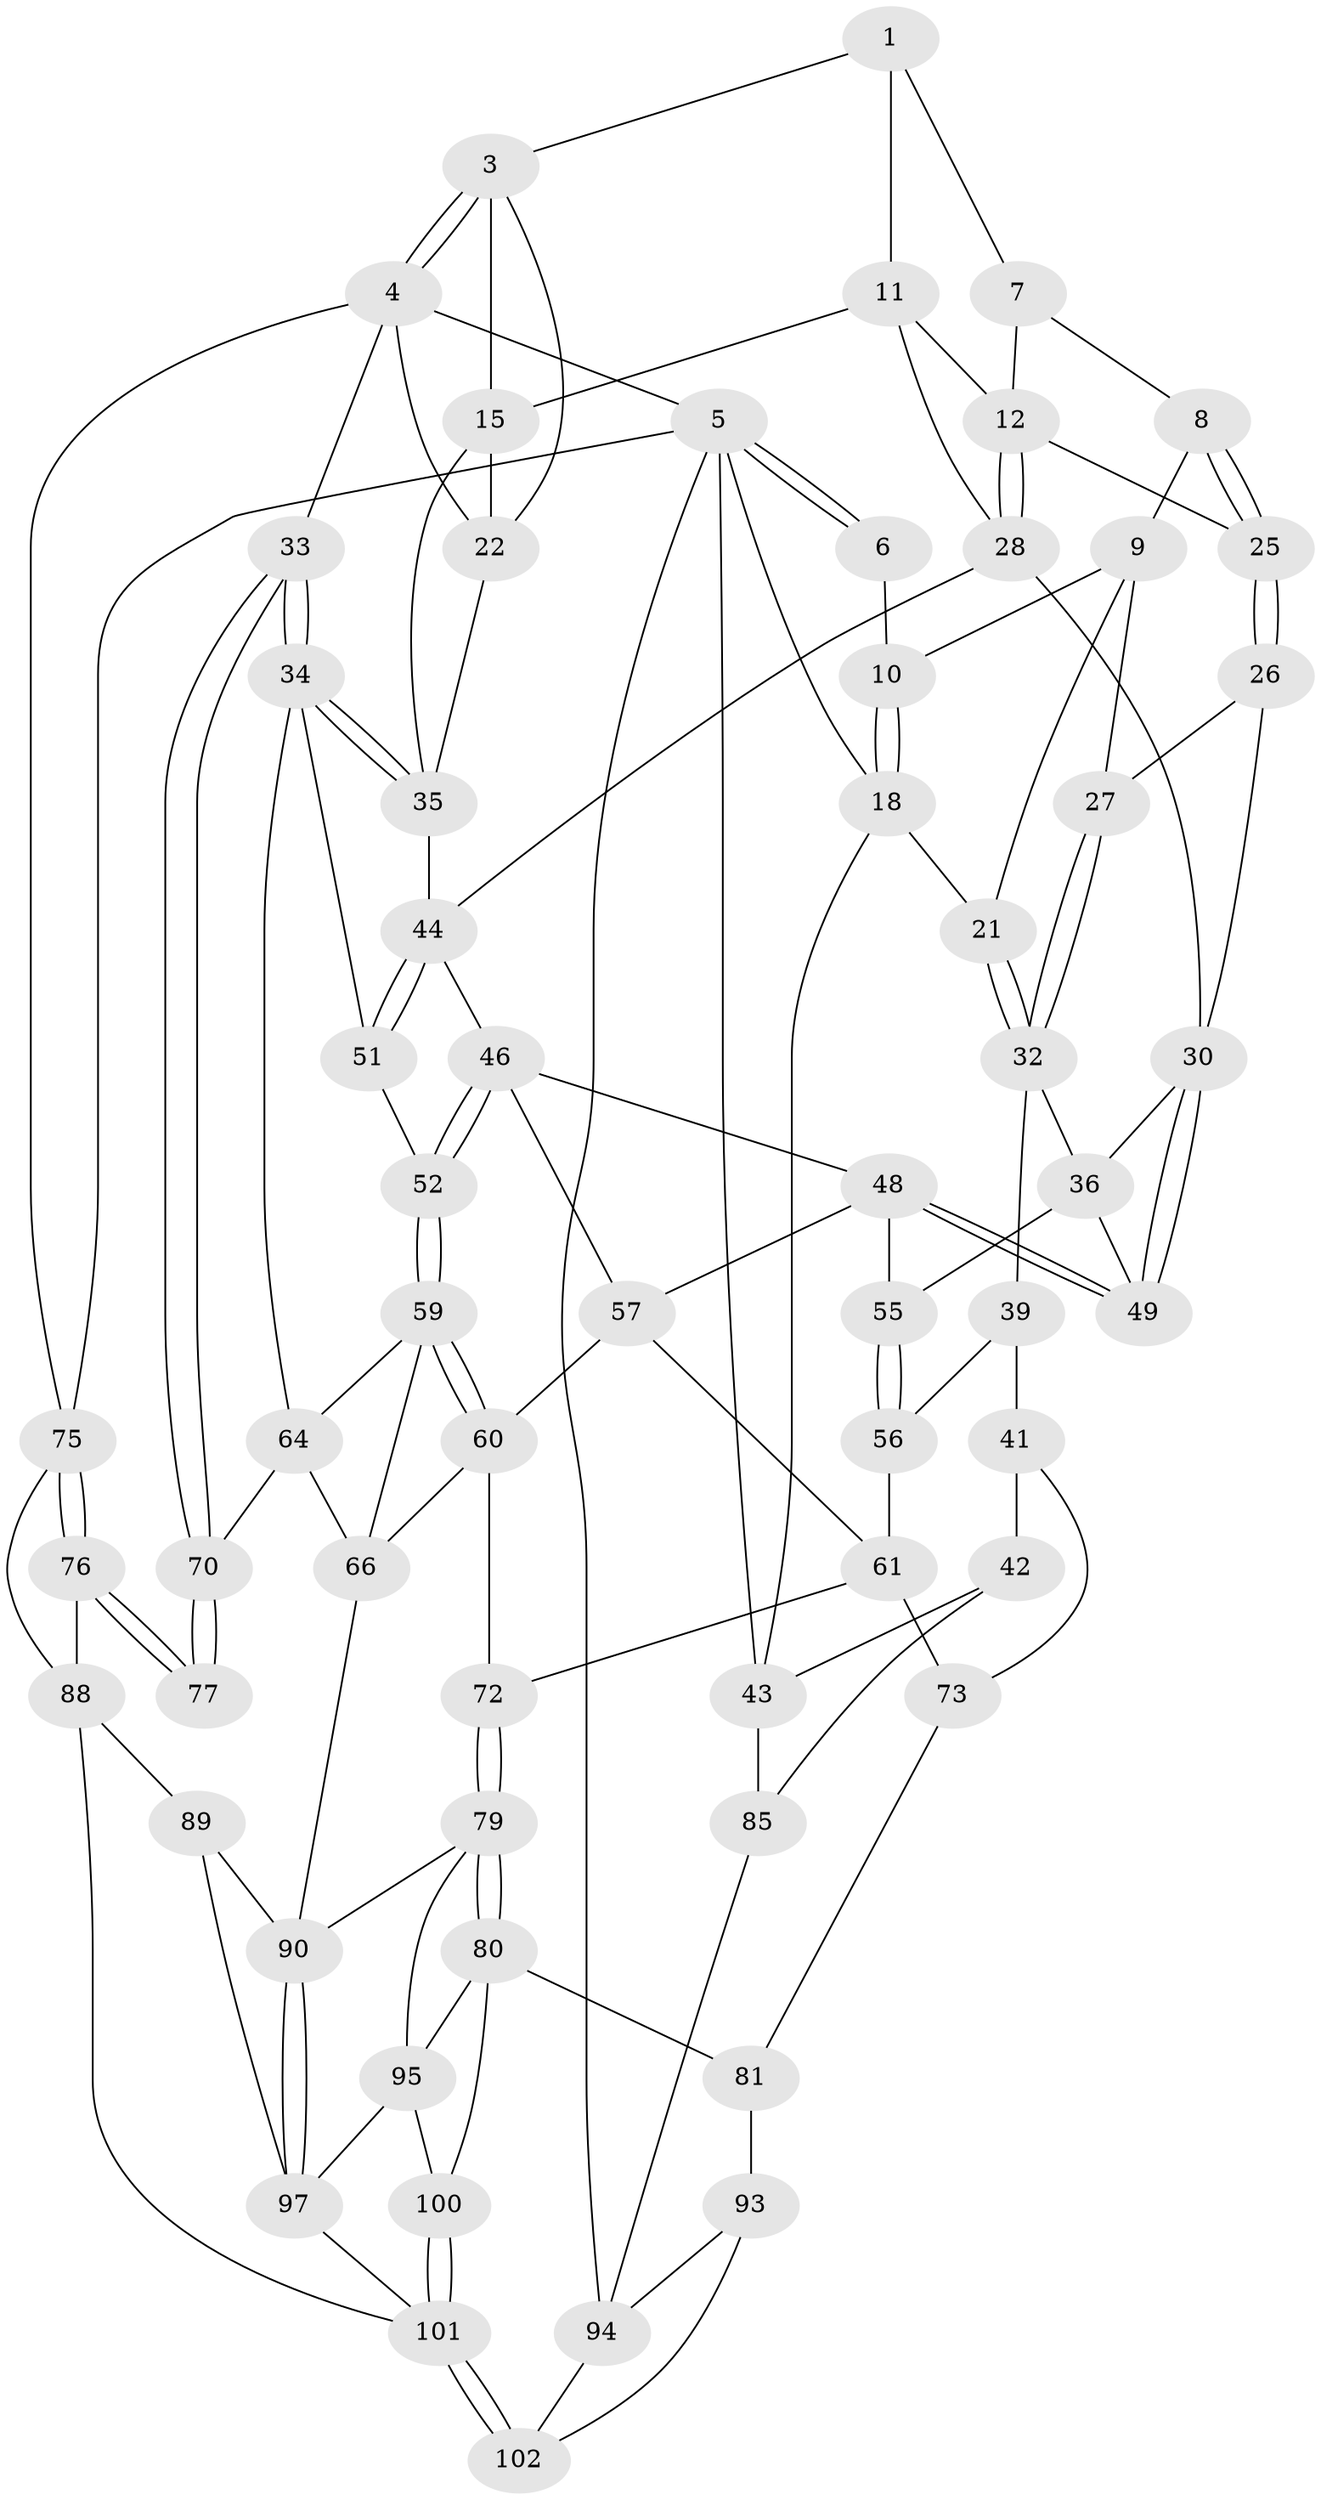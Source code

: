// original degree distribution, {3: 0.018867924528301886, 5: 0.4528301886792453, 4: 0.27358490566037735, 6: 0.25471698113207547}
// Generated by graph-tools (version 1.1) at 2025/11/02/27/25 16:11:52]
// undirected, 63 vertices, 138 edges
graph export_dot {
graph [start="1"]
  node [color=gray90,style=filled];
  1 [pos="+0.4587594082988348+0",super="+2"];
  3 [pos="+0.7798658323602302+0",super="+14"];
  4 [pos="+1+0",super="+23"];
  5 [pos="+0+0",super="+84"];
  6 [pos="+0.050439770559427444+0"];
  7 [pos="+0.45299782396279875+0"];
  8 [pos="+0.3766611920791651+0.06523895720618472"];
  9 [pos="+0.32776122987288403+0.07198523126350378",super="+20"];
  10 [pos="+0.12471024959840199+0"];
  11 [pos="+0.6127198169334761+0",super="+17"];
  12 [pos="+0.5431675384648667+0.14777632911582725",super="+13"];
  15 [pos="+0.7448177753578337+0.17998454994176208",super="+16"];
  18 [pos="+0.11740883711176157+0.15769428352384718",super="+19"];
  21 [pos="+0.12775108331171586+0.16337711435562935"];
  22 [pos="+0.9345434605703954+0.10868855457533137",super="+24"];
  25 [pos="+0.40209212068589995+0.1305180581624413"];
  26 [pos="+0.3840854738583513+0.19493496324068085"];
  27 [pos="+0.3082249615865199+0.20578770088158696"];
  28 [pos="+0.5972295462270981+0.21559142657767125",super="+29"];
  30 [pos="+0.4869614918707114+0.3103222760469966",super="+31"];
  32 [pos="+0.2226543093601095+0.35302110795209535",super="+37"];
  33 [pos="+1+0.41003635252481746"];
  34 [pos="+1+0.38839883765314015",super="+53"];
  35 [pos="+0.9928445499364901+0.3091987730462695",super="+38"];
  36 [pos="+0.29472205278913205+0.3529185760289736",super="+50"];
  39 [pos="+0.2164858879010101+0.38780919570746253",super="+40"];
  41 [pos="+0.10313290224469474+0.5046863252584723",super="+74"];
  42 [pos="+0+0.5079959183638312",super="+78"];
  43 [pos="+0+0.4836368412580066",super="+83"];
  44 [pos="+0.7547901552417995+0.3400546675669084",super="+45"];
  46 [pos="+0.617450780547671+0.4326683613765158",super="+47"];
  48 [pos="+0.5087819111625516+0.43137346873376964",super="+54"];
  49 [pos="+0.47961049175830833+0.3500518735381283"];
  51 [pos="+0.7581280952862227+0.3570118667647468"];
  52 [pos="+0.6761669201354253+0.4666066426534428"];
  55 [pos="+0.38773137058478974+0.48600235453605606"];
  56 [pos="+0.3820657323299326+0.493032107365768",super="+63"];
  57 [pos="+0.5648932674232002+0.5669680019273825",super="+58"];
  59 [pos="+0.6828672740780427+0.48418213865420157",super="+65"];
  60 [pos="+0.6274486487489598+0.5640181432485938",super="+68"];
  61 [pos="+0.47124622043824577+0.6477307700586905",super="+62"];
  64 [pos="+0.8566352526521089+0.48547336408039654",super="+69"];
  66 [pos="+0.789724555586215+0.6723348919201705",super="+67"];
  70 [pos="+1+0.6450968855293722",super="+71"];
  72 [pos="+0.5383335509233357+0.6812578471370544"];
  73 [pos="+0.3701161491907667+0.7049417085633992"];
  75 [pos="+1+1"];
  76 [pos="+1+1",super="+87"];
  77 [pos="+1+1",super="+86"];
  79 [pos="+0.564534848323699+0.8319121873574339",super="+92"];
  80 [pos="+0.5031991079682316+0.8596357372511183",super="+96"];
  81 [pos="+0.43755714320666583+0.8320481318025182",super="+82"];
  85 [pos="+0.10806371426151443+0.8376646394910292"];
  88 [pos="+0.8157365839578496+0.8911064325990179",super="+105"];
  89 [pos="+0.7657409837692092+0.8730676277216738"];
  90 [pos="+0.7155857035397684+0.8303751798073468",super="+91"];
  93 [pos="+0.2334456807403869+0.9303057881916731",super="+99"];
  94 [pos="+0.11403967495750114+0.846308268262074",super="+104"];
  95 [pos="+0.6082155535323253+0.9085831589311598",super="+98"];
  97 [pos="+0.6468131617158166+0.9750055298977922",super="+103"];
  100 [pos="+0.527297544128057+0.9492735873179219"];
  101 [pos="+0.4028247838211704+1",super="+106"];
  102 [pos="+0.3167011426178757+1"];
  1 -- 7;
  1 -- 3;
  1 -- 11;
  3 -- 4;
  3 -- 4;
  3 -- 22;
  3 -- 15;
  4 -- 5;
  4 -- 75;
  4 -- 33;
  4 -- 22;
  5 -- 6;
  5 -- 6;
  5 -- 75;
  5 -- 18;
  5 -- 43;
  5 -- 94;
  6 -- 10;
  7 -- 8;
  7 -- 12;
  8 -- 9;
  8 -- 25;
  8 -- 25;
  9 -- 10;
  9 -- 27;
  9 -- 21;
  10 -- 18;
  10 -- 18;
  11 -- 12;
  11 -- 28;
  11 -- 15;
  12 -- 28;
  12 -- 28;
  12 -- 25;
  15 -- 35;
  15 -- 22;
  18 -- 21;
  18 -- 43;
  21 -- 32;
  21 -- 32;
  22 -- 35;
  25 -- 26;
  25 -- 26;
  26 -- 27;
  26 -- 30;
  27 -- 32;
  27 -- 32;
  28 -- 30;
  28 -- 44;
  30 -- 49;
  30 -- 49;
  30 -- 36;
  32 -- 36;
  32 -- 39;
  33 -- 34;
  33 -- 34;
  33 -- 70;
  33 -- 70;
  34 -- 35;
  34 -- 35;
  34 -- 64;
  34 -- 51;
  35 -- 44;
  36 -- 49;
  36 -- 55;
  39 -- 56 [weight=2];
  39 -- 41;
  41 -- 42 [weight=2];
  41 -- 73;
  42 -- 43;
  42 -- 85;
  43 -- 85;
  44 -- 51;
  44 -- 51;
  44 -- 46;
  46 -- 52;
  46 -- 52;
  46 -- 48;
  46 -- 57;
  48 -- 49;
  48 -- 49;
  48 -- 57;
  48 -- 55;
  51 -- 52;
  52 -- 59;
  52 -- 59;
  55 -- 56;
  55 -- 56;
  56 -- 61;
  57 -- 60;
  57 -- 61;
  59 -- 60;
  59 -- 60;
  59 -- 64;
  59 -- 66;
  60 -- 72;
  60 -- 66;
  61 -- 72;
  61 -- 73;
  64 -- 66;
  64 -- 70;
  66 -- 90;
  70 -- 77 [weight=2];
  70 -- 77;
  72 -- 79;
  72 -- 79;
  73 -- 81;
  75 -- 76;
  75 -- 76;
  75 -- 88;
  76 -- 77 [weight=2];
  76 -- 77;
  76 -- 88;
  79 -- 80;
  79 -- 80;
  79 -- 90;
  79 -- 95;
  80 -- 81;
  80 -- 100;
  80 -- 95;
  81 -- 93 [weight=2];
  85 -- 94;
  88 -- 89;
  88 -- 101;
  89 -- 90;
  89 -- 97;
  90 -- 97;
  90 -- 97;
  93 -- 94;
  93 -- 102;
  94 -- 102;
  95 -- 97;
  95 -- 100;
  97 -- 101;
  100 -- 101;
  100 -- 101;
  101 -- 102;
  101 -- 102;
}
